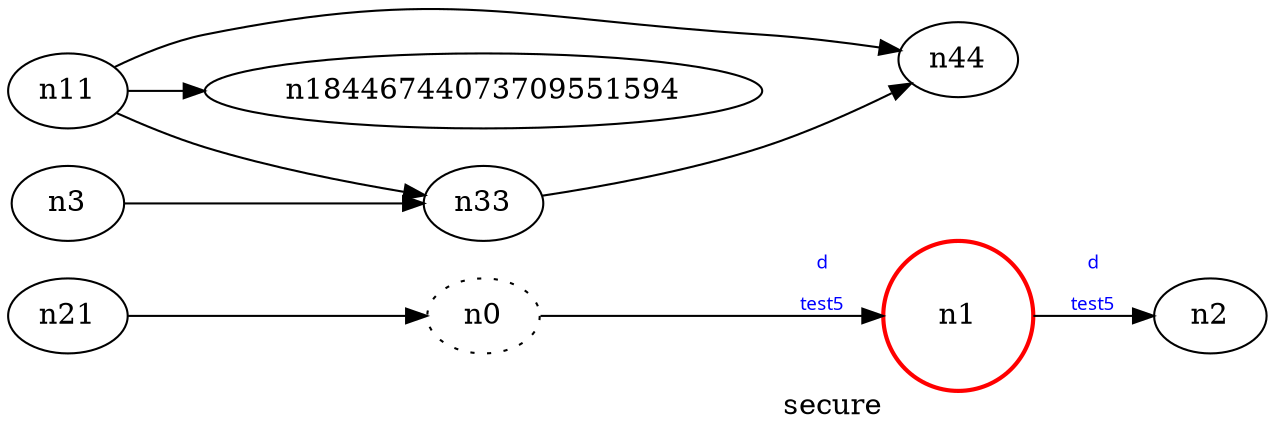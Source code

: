 digraph test5 {
	rankdir=LR;
	fontcolor=blue; /* c4294967297; c1; c0 -- c4294967297 */
	n0 [style=dotted, fillcolor="#123456"]; // c2; c3; c2 -- c3
	n1 [height=1, width=1, color=red, style=filled];
	n1 [style=bold, xlabel="secure"];
	n0 -> n1 -> n2 [fontname="comic sans", label="d\n\l\G", fontcolor=blue, fontsize=9];
	n11 -> n18446744073709551594;
	n11 -> n33;
	n11 -> n44;
	n3 -> n33;
	n21 -> n0;
	n33 -> n44;
}
